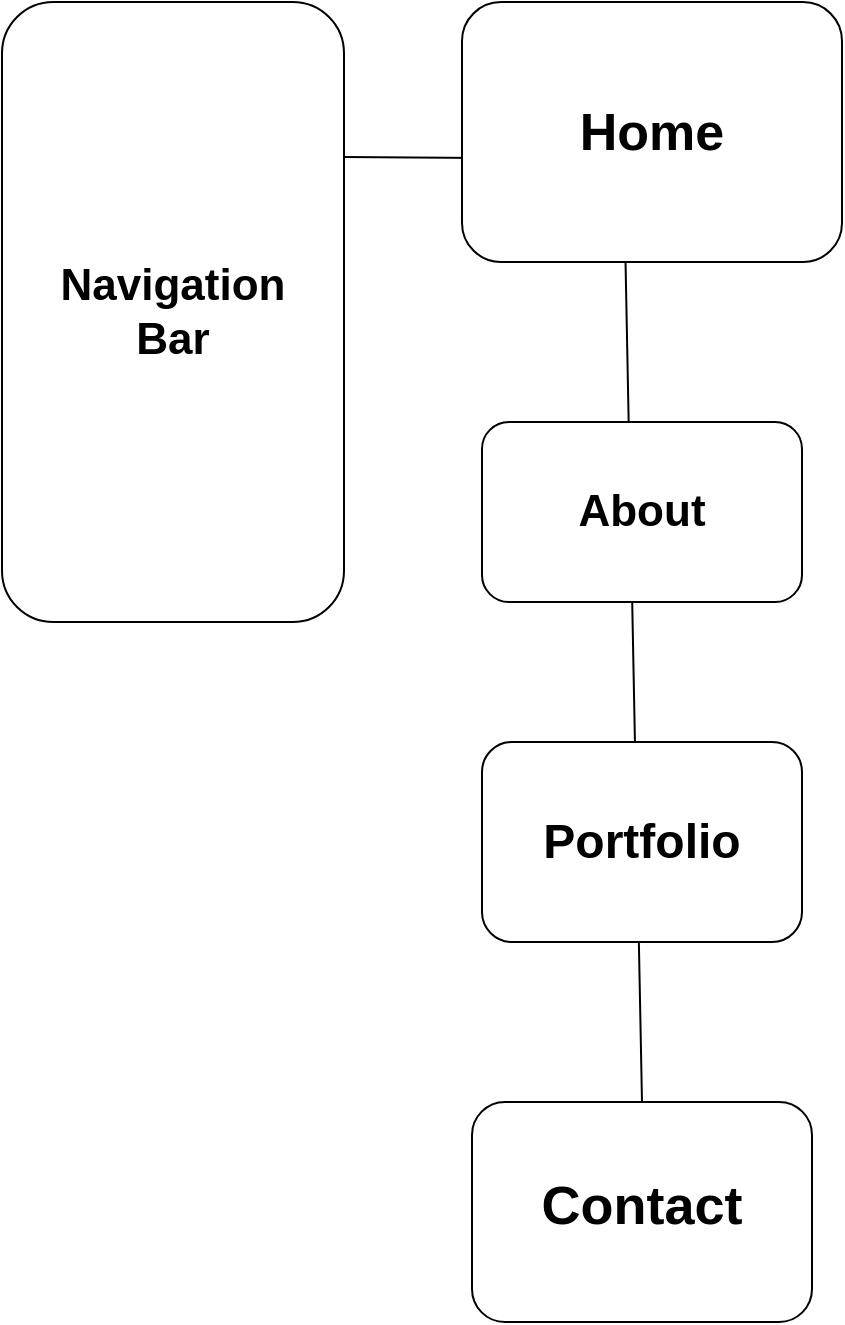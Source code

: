 <mxfile version="22.0.3" type="device">
  <diagram name="Page-1" id="Cs443b4kzevI9FWd7OWL">
    <mxGraphModel dx="1405" dy="740" grid="1" gridSize="10" guides="1" tooltips="1" connect="1" arrows="1" fold="1" page="1" pageScale="1" pageWidth="827" pageHeight="1169" math="0" shadow="0">
      <root>
        <mxCell id="0" />
        <mxCell id="1" parent="0" />
        <mxCell id="v1SIivraFQ01EJhRGVN5-2" value="" style="endArrow=none;html=1;rounded=0;entryX=0.5;entryY=0;entryDx=0;entryDy=0;" edge="1" parent="1" source="v1SIivraFQ01EJhRGVN5-14" target="v1SIivraFQ01EJhRGVN5-10">
          <mxGeometry width="50" height="50" relative="1" as="geometry">
            <mxPoint x="390" y="140" as="sourcePoint" />
            <mxPoint x="390" y="90" as="targetPoint" />
            <Array as="points">
              <mxPoint x="390" y="150" />
            </Array>
          </mxGeometry>
        </mxCell>
        <mxCell id="v1SIivraFQ01EJhRGVN5-5" value="&lt;b style=&quot;border-color: var(--border-color);&quot;&gt;&lt;font style=&quot;border-color: var(--border-color); font-size: 22px;&quot;&gt;About&lt;/font&gt;&lt;/b&gt;" style="rounded=1;whiteSpace=wrap;html=1;" vertex="1" parent="1">
          <mxGeometry x="320" y="320" width="160" height="90" as="geometry" />
        </mxCell>
        <mxCell id="v1SIivraFQ01EJhRGVN5-7" value="&lt;b&gt;&lt;font style=&quot;font-size: 24px;&quot;&gt;Portfolio&lt;/font&gt;&lt;/b&gt;" style="rounded=1;whiteSpace=wrap;html=1;" vertex="1" parent="1">
          <mxGeometry x="320" y="480" width="160" height="100" as="geometry" />
        </mxCell>
        <mxCell id="v1SIivraFQ01EJhRGVN5-10" value="&lt;p style=&quot;line-height: 230%;&quot;&gt;&lt;font size=&quot;1&quot; style=&quot;&quot;&gt;&lt;b style=&quot;font-size: 27px;&quot;&gt;Contact&lt;/b&gt;&lt;/font&gt;&lt;/p&gt;" style="rounded=1;whiteSpace=wrap;html=1;" vertex="1" parent="1">
          <mxGeometry x="315" y="660" width="170" height="110" as="geometry" />
        </mxCell>
        <mxCell id="v1SIivraFQ01EJhRGVN5-12" value="" style="endArrow=none;html=1;rounded=0;exitX=1;exitY=0.25;exitDx=0;exitDy=0;" edge="1" parent="1" source="v1SIivraFQ01EJhRGVN5-13">
          <mxGeometry width="50" height="50" relative="1" as="geometry">
            <mxPoint x="250" y="200" as="sourcePoint" />
            <mxPoint x="320" y="188" as="targetPoint" />
          </mxGeometry>
        </mxCell>
        <mxCell id="v1SIivraFQ01EJhRGVN5-13" value="&lt;font style=&quot;font-size: 22px;&quot;&gt;&lt;b&gt;Navigation&lt;br&gt;Bar&lt;br&gt;&lt;/b&gt;&lt;/font&gt;" style="rounded=1;whiteSpace=wrap;html=1;" vertex="1" parent="1">
          <mxGeometry x="80" y="110" width="171" height="310" as="geometry" />
        </mxCell>
        <mxCell id="v1SIivraFQ01EJhRGVN5-15" style="edgeStyle=orthogonalEdgeStyle;rounded=0;orthogonalLoop=1;jettySize=auto;html=1;exitX=0.5;exitY=1;exitDx=0;exitDy=0;" edge="1" parent="1" source="v1SIivraFQ01EJhRGVN5-14" target="v1SIivraFQ01EJhRGVN5-14">
          <mxGeometry relative="1" as="geometry" />
        </mxCell>
        <mxCell id="v1SIivraFQ01EJhRGVN5-18" value="" style="endArrow=none;html=1;rounded=0;entryX=0.5;entryY=0;entryDx=0;entryDy=0;" edge="1" parent="1" target="v1SIivraFQ01EJhRGVN5-14">
          <mxGeometry width="50" height="50" relative="1" as="geometry">
            <mxPoint x="390" y="140" as="sourcePoint" />
            <mxPoint x="400" y="660" as="targetPoint" />
            <Array as="points" />
          </mxGeometry>
        </mxCell>
        <mxCell id="v1SIivraFQ01EJhRGVN5-14" value="&lt;font style=&quot;font-size: 26px;&quot;&gt;&lt;b style=&quot;&quot;&gt;&lt;font style=&quot;font-size: 26px;&quot;&gt;&amp;nbsp;&lt;br&gt;&lt;/font&gt;&lt;/b&gt;&lt;b style=&quot;border-color: var(--border-color);&quot;&gt;&lt;font style=&quot;border-color: var(--border-color); font-size: 26px;&quot;&gt;Home&lt;/font&gt;&lt;/b&gt;&lt;/font&gt;&lt;b style=&quot;font-size: 26px;&quot;&gt;&lt;font style=&quot;font-size: 26px;&quot;&gt;&lt;font style=&quot;font-size: 26px;&quot;&gt;&lt;br&gt;&lt;/font&gt;&lt;br&gt;&lt;/font&gt;&lt;/b&gt;" style="rounded=1;whiteSpace=wrap;html=1;" vertex="1" parent="1">
          <mxGeometry x="310" y="110" width="190" height="130" as="geometry" />
        </mxCell>
      </root>
    </mxGraphModel>
  </diagram>
</mxfile>
